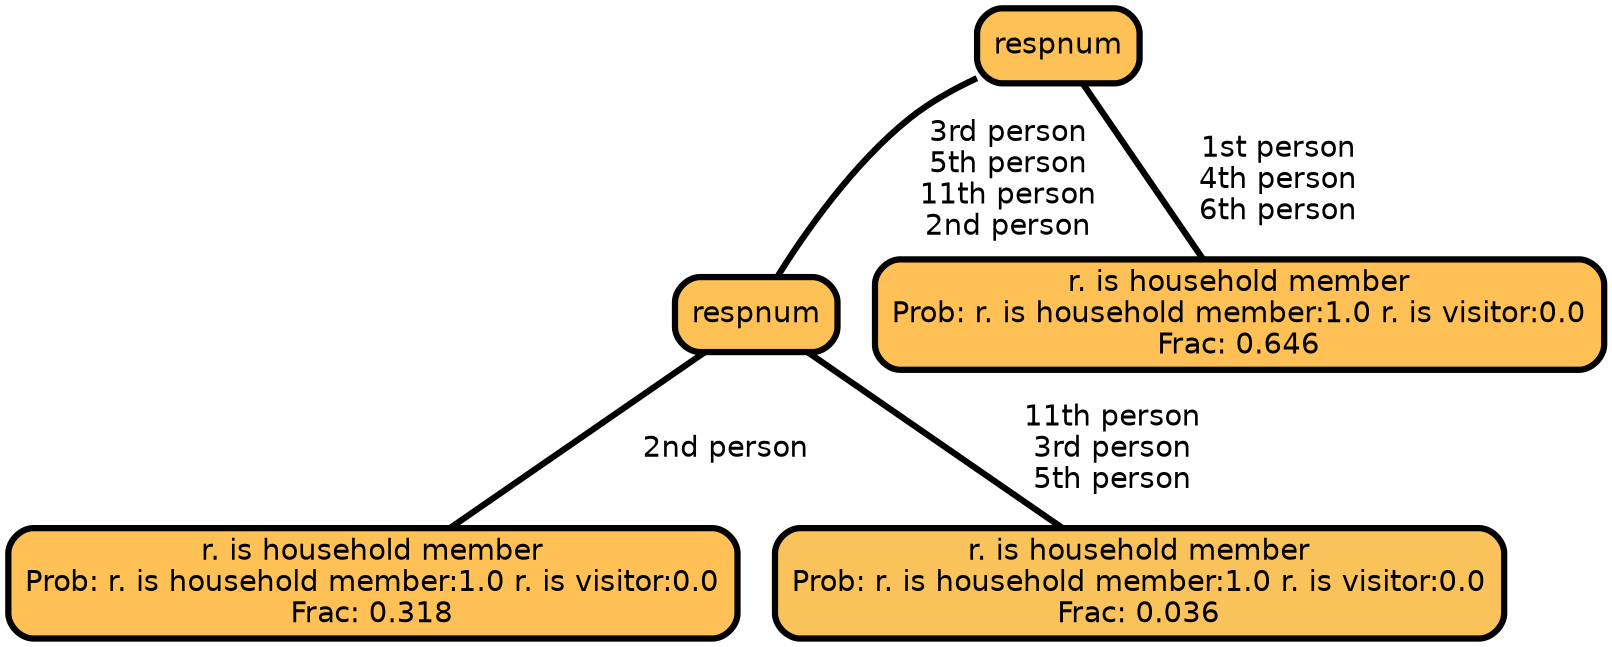 graph Tree {
node [shape=box, style="filled, rounded",color="black",penwidth="3",fontcolor="black",                 fontname=helvetica] ;
graph [ranksep="0 equally", splines=straight,                 bgcolor=transparent, dpi=200] ;
edge [fontname=helvetica, color=black] ;
0 [label="r. is household member
Prob: r. is household member:1.0 r. is visitor:0.0
Frac: 0.318", fillcolor="#ffc155"] ;
1 [label="respnum", fillcolor="#fec155"] ;
2 [label="r. is household member
Prob: r. is household member:1.0 r. is visitor:0.0
Frac: 0.036", fillcolor="#f9c25a"] ;
3 [label="respnum", fillcolor="#fec155"] ;
4 [label="r. is household member
Prob: r. is household member:1.0 r. is visitor:0.0
Frac: 0.646", fillcolor="#ffc155"] ;
1 -- 0 [label=" 2nd person",penwidth=3] ;
1 -- 2 [label=" 11th person\n 3rd person\n 5th person",penwidth=3] ;
3 -- 1 [label=" 3rd person\n 5th person\n 11th person\n 2nd person",penwidth=3] ;
3 -- 4 [label=" 1st person\n 4th person\n 6th person",penwidth=3] ;
{rank = same;}}